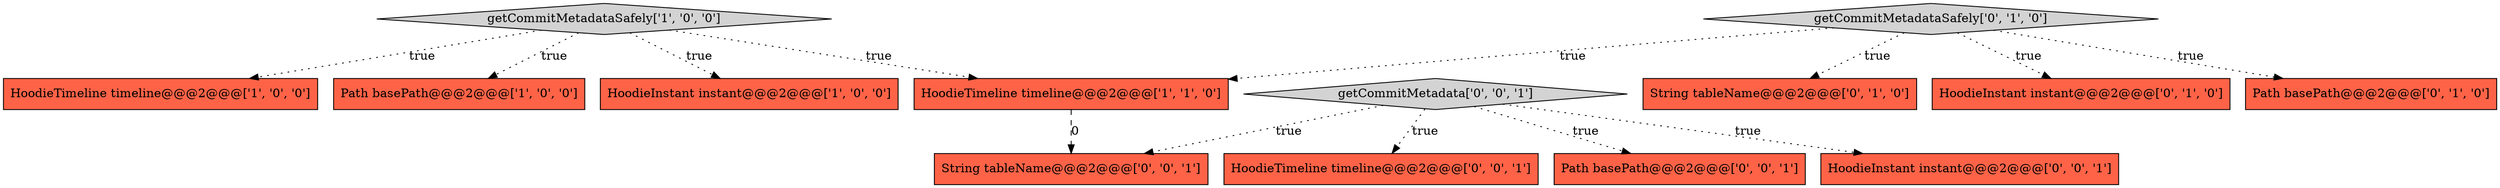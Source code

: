 digraph {
1 [style = filled, label = "HoodieTimeline timeline@@@2@@@['1', '0', '0']", fillcolor = tomato, shape = box image = "AAA0AAABBB1BBB"];
13 [style = filled, label = "String tableName@@@2@@@['0', '0', '1']", fillcolor = tomato, shape = box image = "AAA0AAABBB3BBB"];
4 [style = filled, label = "getCommitMetadataSafely['1', '0', '0']", fillcolor = lightgray, shape = diamond image = "AAA0AAABBB1BBB"];
5 [style = filled, label = "String tableName@@@2@@@['0', '1', '0']", fillcolor = tomato, shape = box image = "AAA0AAABBB2BBB"];
9 [style = filled, label = "HoodieTimeline timeline@@@2@@@['0', '0', '1']", fillcolor = tomato, shape = box image = "AAA0AAABBB3BBB"];
7 [style = filled, label = "HoodieInstant instant@@@2@@@['0', '1', '0']", fillcolor = tomato, shape = box image = "AAA0AAABBB2BBB"];
0 [style = filled, label = "Path basePath@@@2@@@['1', '0', '0']", fillcolor = tomato, shape = box image = "AAA0AAABBB1BBB"];
6 [style = filled, label = "Path basePath@@@2@@@['0', '1', '0']", fillcolor = tomato, shape = box image = "AAA0AAABBB2BBB"];
2 [style = filled, label = "HoodieInstant instant@@@2@@@['1', '0', '0']", fillcolor = tomato, shape = box image = "AAA0AAABBB1BBB"];
12 [style = filled, label = "getCommitMetadata['0', '0', '1']", fillcolor = lightgray, shape = diamond image = "AAA0AAABBB3BBB"];
3 [style = filled, label = "HoodieTimeline timeline@@@2@@@['1', '1', '0']", fillcolor = tomato, shape = box image = "AAA0AAABBB1BBB"];
10 [style = filled, label = "Path basePath@@@2@@@['0', '0', '1']", fillcolor = tomato, shape = box image = "AAA0AAABBB3BBB"];
11 [style = filled, label = "HoodieInstant instant@@@2@@@['0', '0', '1']", fillcolor = tomato, shape = box image = "AAA0AAABBB3BBB"];
8 [style = filled, label = "getCommitMetadataSafely['0', '1', '0']", fillcolor = lightgray, shape = diamond image = "AAA0AAABBB2BBB"];
12->10 [style = dotted, label="true"];
8->6 [style = dotted, label="true"];
12->13 [style = dotted, label="true"];
8->3 [style = dotted, label="true"];
12->11 [style = dotted, label="true"];
12->9 [style = dotted, label="true"];
4->1 [style = dotted, label="true"];
4->3 [style = dotted, label="true"];
4->0 [style = dotted, label="true"];
8->7 [style = dotted, label="true"];
3->13 [style = dashed, label="0"];
4->2 [style = dotted, label="true"];
8->5 [style = dotted, label="true"];
}
